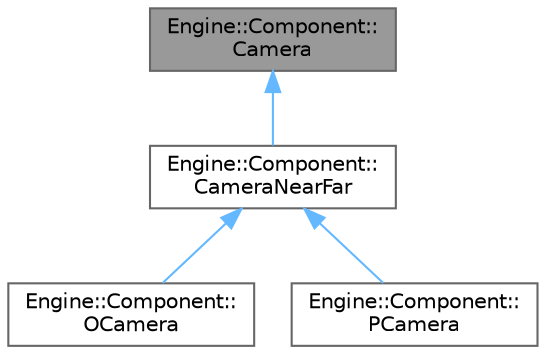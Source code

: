 digraph "Engine::Component::Camera"
{
 // LATEX_PDF_SIZE
  bgcolor="transparent";
  edge [fontname=Helvetica,fontsize=10,labelfontname=Helvetica,labelfontsize=10];
  node [fontname=Helvetica,fontsize=10,shape=box,height=0.2,width=0.4];
  Node1 [label="Engine::Component::\lCamera",height=0.2,width=0.4,color="gray40", fillcolor="grey60", style="filled", fontcolor="black",tooltip="Abstract class for all camera-like components."];
  Node1 -> Node2 [dir="back",color="steelblue1",style="solid"];
  Node2 [label="Engine::Component::\lCameraNearFar",height=0.2,width=0.4,color="gray40", fillcolor="white", style="filled",URL="$class_engine_1_1_component_1_1_camera_near_far.html",tooltip=" "];
  Node2 -> Node3 [dir="back",color="steelblue1",style="solid"];
  Node3 [label="Engine::Component::\lOCamera",height=0.2,width=0.4,color="gray40", fillcolor="white", style="filled",URL="$class_engine_1_1_component_1_1_o_camera.html",tooltip=" "];
  Node2 -> Node4 [dir="back",color="steelblue1",style="solid"];
  Node4 [label="Engine::Component::\lPCamera",height=0.2,width=0.4,color="gray40", fillcolor="white", style="filled",URL="$class_engine_1_1_component_1_1_p_camera.html",tooltip="Projection camera component."];
}
